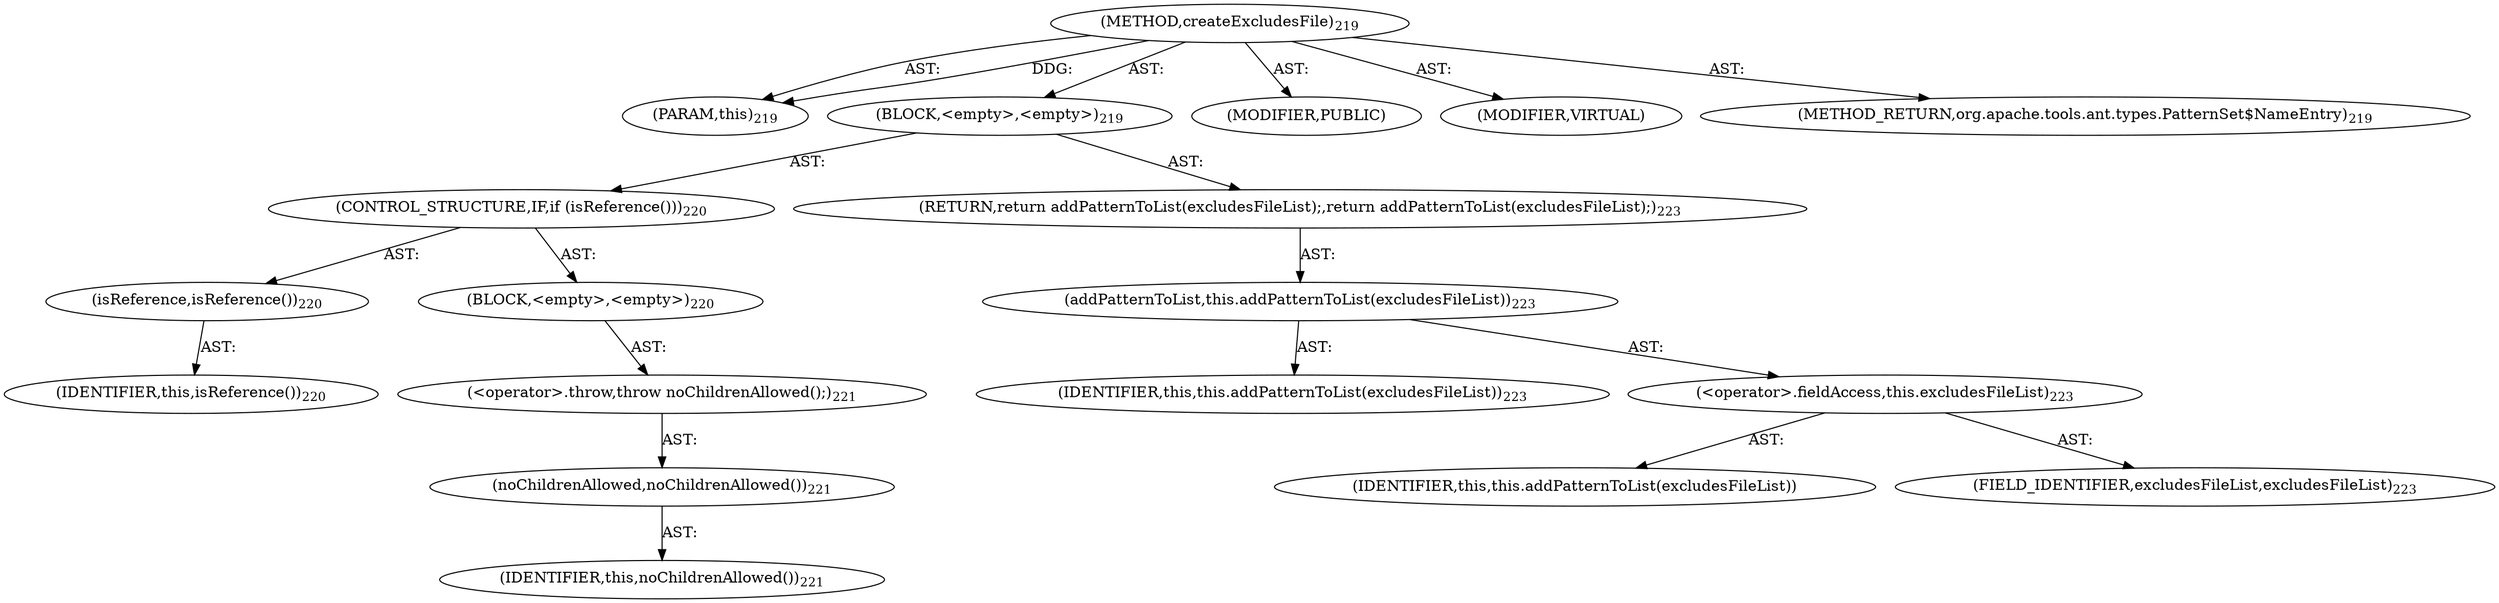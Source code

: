 digraph "createExcludesFile" {  
"111669149710" [label = <(METHOD,createExcludesFile)<SUB>219</SUB>> ]
"115964117001" [label = <(PARAM,this)<SUB>219</SUB>> ]
"25769803805" [label = <(BLOCK,&lt;empty&gt;,&lt;empty&gt;)<SUB>219</SUB>> ]
"47244640271" [label = <(CONTROL_STRUCTURE,IF,if (isReference()))<SUB>220</SUB>> ]
"30064771191" [label = <(isReference,isReference())<SUB>220</SUB>> ]
"68719476756" [label = <(IDENTIFIER,this,isReference())<SUB>220</SUB>> ]
"25769803806" [label = <(BLOCK,&lt;empty&gt;,&lt;empty&gt;)<SUB>220</SUB>> ]
"30064771192" [label = <(&lt;operator&gt;.throw,throw noChildrenAllowed();)<SUB>221</SUB>> ]
"30064771193" [label = <(noChildrenAllowed,noChildrenAllowed())<SUB>221</SUB>> ]
"68719476757" [label = <(IDENTIFIER,this,noChildrenAllowed())<SUB>221</SUB>> ]
"146028888073" [label = <(RETURN,return addPatternToList(excludesFileList);,return addPatternToList(excludesFileList);)<SUB>223</SUB>> ]
"30064771194" [label = <(addPatternToList,this.addPatternToList(excludesFileList))<SUB>223</SUB>> ]
"68719476758" [label = <(IDENTIFIER,this,this.addPatternToList(excludesFileList))<SUB>223</SUB>> ]
"30064771195" [label = <(&lt;operator&gt;.fieldAccess,this.excludesFileList)<SUB>223</SUB>> ]
"68719476862" [label = <(IDENTIFIER,this,this.addPatternToList(excludesFileList))> ]
"55834574880" [label = <(FIELD_IDENTIFIER,excludesFileList,excludesFileList)<SUB>223</SUB>> ]
"133143986212" [label = <(MODIFIER,PUBLIC)> ]
"133143986213" [label = <(MODIFIER,VIRTUAL)> ]
"128849018894" [label = <(METHOD_RETURN,org.apache.tools.ant.types.PatternSet$NameEntry)<SUB>219</SUB>> ]
  "111669149710" -> "115964117001"  [ label = "AST: "] 
  "111669149710" -> "25769803805"  [ label = "AST: "] 
  "111669149710" -> "133143986212"  [ label = "AST: "] 
  "111669149710" -> "133143986213"  [ label = "AST: "] 
  "111669149710" -> "128849018894"  [ label = "AST: "] 
  "25769803805" -> "47244640271"  [ label = "AST: "] 
  "25769803805" -> "146028888073"  [ label = "AST: "] 
  "47244640271" -> "30064771191"  [ label = "AST: "] 
  "47244640271" -> "25769803806"  [ label = "AST: "] 
  "30064771191" -> "68719476756"  [ label = "AST: "] 
  "25769803806" -> "30064771192"  [ label = "AST: "] 
  "30064771192" -> "30064771193"  [ label = "AST: "] 
  "30064771193" -> "68719476757"  [ label = "AST: "] 
  "146028888073" -> "30064771194"  [ label = "AST: "] 
  "30064771194" -> "68719476758"  [ label = "AST: "] 
  "30064771194" -> "30064771195"  [ label = "AST: "] 
  "30064771195" -> "68719476862"  [ label = "AST: "] 
  "30064771195" -> "55834574880"  [ label = "AST: "] 
  "111669149710" -> "115964117001"  [ label = "DDG: "] 
}
